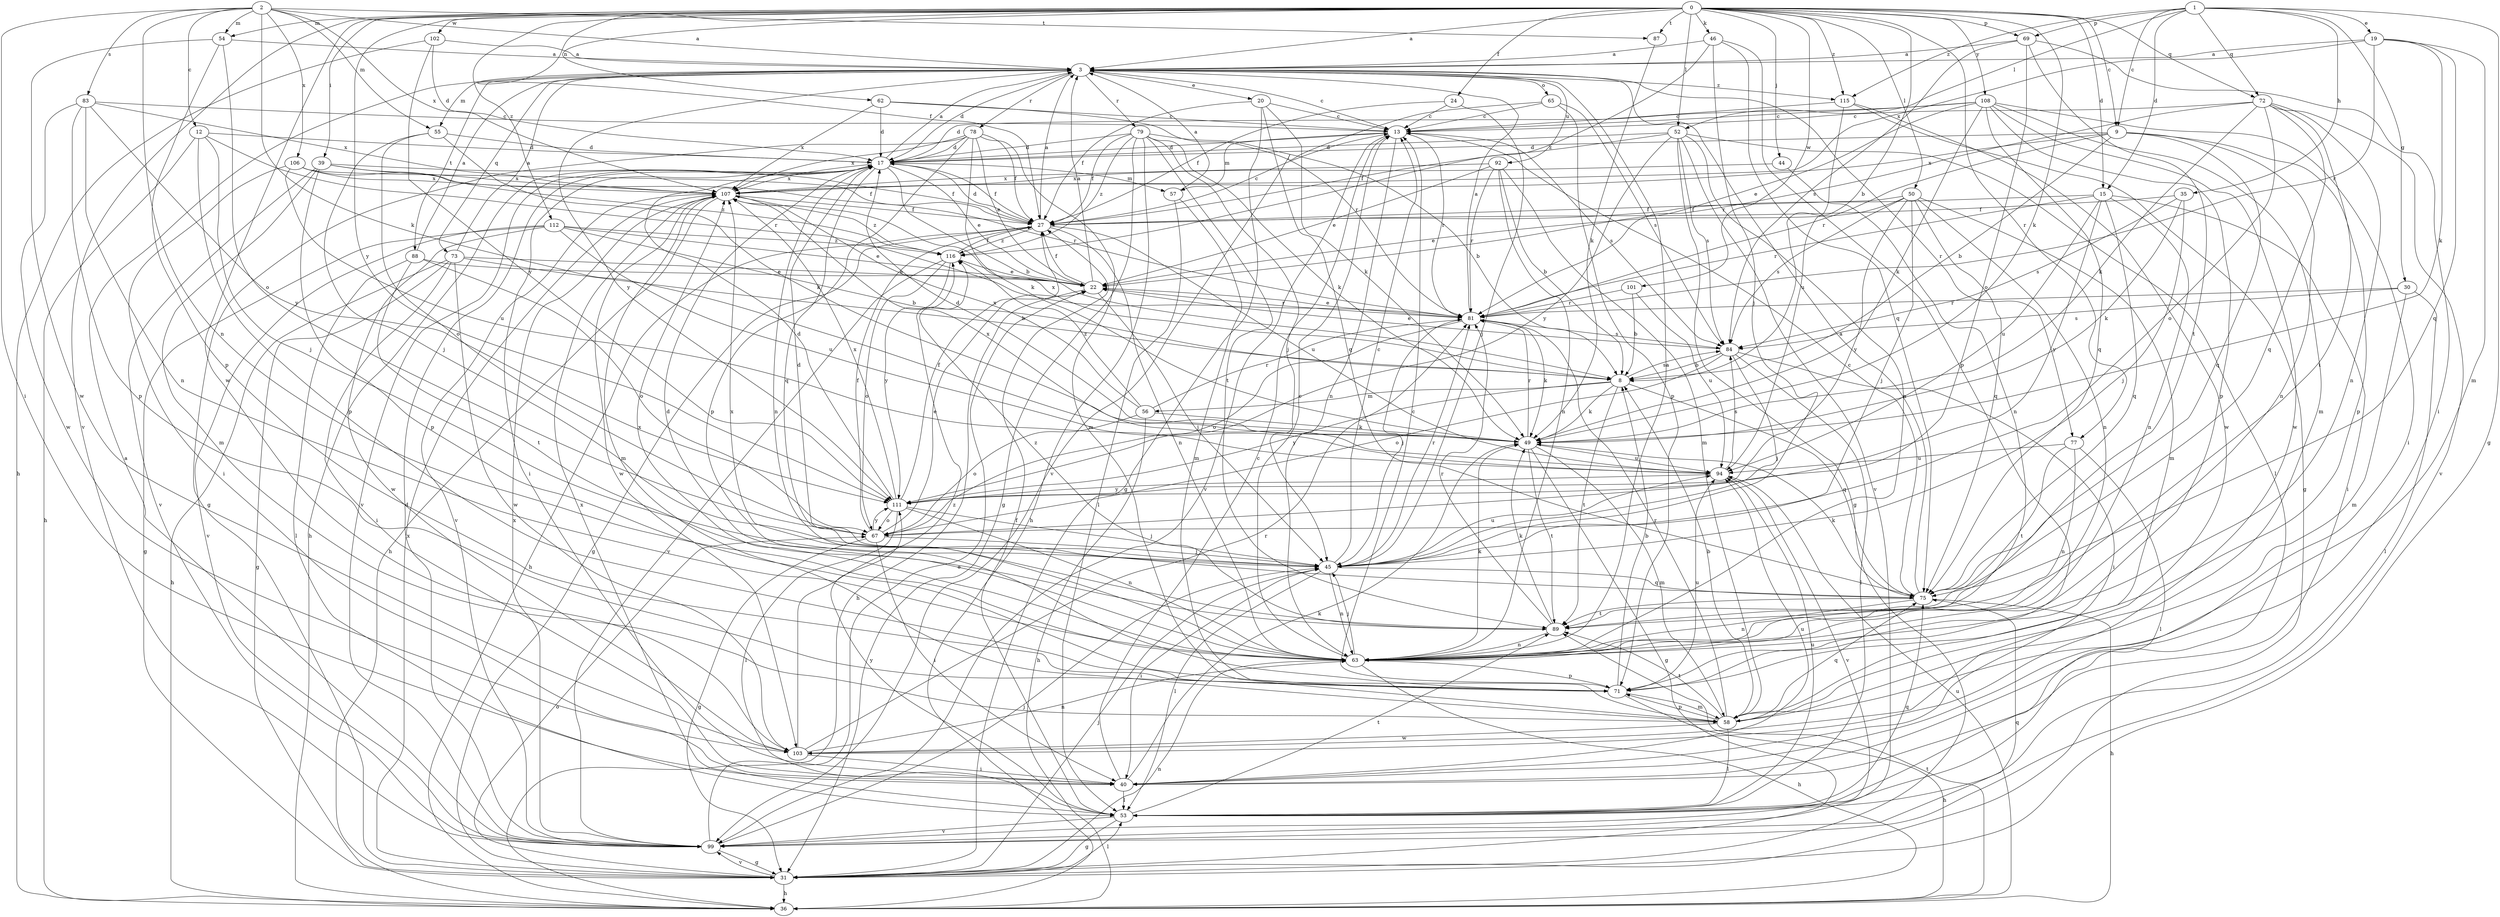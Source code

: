 strict digraph  {
0;
1;
2;
3;
8;
9;
12;
13;
15;
17;
19;
20;
22;
24;
27;
30;
31;
35;
36;
39;
40;
44;
45;
46;
49;
50;
52;
53;
54;
55;
56;
57;
58;
62;
63;
65;
67;
69;
71;
72;
73;
75;
77;
78;
79;
81;
83;
84;
87;
88;
89;
92;
94;
99;
101;
102;
103;
106;
107;
108;
111;
112;
115;
116;
0 -> 3  [label=a];
0 -> 8  [label=b];
0 -> 9  [label=c];
0 -> 15  [label=d];
0 -> 24  [label=f];
0 -> 27  [label=f];
0 -> 39  [label=i];
0 -> 44  [label=j];
0 -> 46  [label=k];
0 -> 49  [label=k];
0 -> 50  [label=l];
0 -> 52  [label=l];
0 -> 54  [label=m];
0 -> 62  [label=n];
0 -> 69  [label=p];
0 -> 72  [label=q];
0 -> 77  [label=r];
0 -> 87  [label=t];
0 -> 99  [label=v];
0 -> 101  [label=w];
0 -> 102  [label=w];
0 -> 103  [label=w];
0 -> 108  [label=y];
0 -> 111  [label=y];
0 -> 112  [label=z];
0 -> 115  [label=z];
1 -> 9  [label=c];
1 -> 15  [label=d];
1 -> 19  [label=e];
1 -> 30  [label=g];
1 -> 31  [label=g];
1 -> 35  [label=h];
1 -> 52  [label=l];
1 -> 69  [label=p];
1 -> 72  [label=q];
1 -> 115  [label=z];
2 -> 3  [label=a];
2 -> 12  [label=c];
2 -> 40  [label=i];
2 -> 49  [label=k];
2 -> 54  [label=m];
2 -> 55  [label=m];
2 -> 63  [label=n];
2 -> 83  [label=s];
2 -> 87  [label=t];
2 -> 106  [label=x];
2 -> 107  [label=x];
3 -> 13  [label=c];
3 -> 17  [label=d];
3 -> 20  [label=e];
3 -> 55  [label=m];
3 -> 65  [label=o];
3 -> 73  [label=q];
3 -> 77  [label=r];
3 -> 78  [label=r];
3 -> 79  [label=r];
3 -> 88  [label=t];
3 -> 92  [label=u];
3 -> 111  [label=y];
3 -> 115  [label=z];
8 -> 49  [label=k];
8 -> 56  [label=m];
8 -> 75  [label=q];
8 -> 84  [label=s];
8 -> 89  [label=t];
8 -> 107  [label=x];
8 -> 111  [label=y];
9 -> 8  [label=b];
9 -> 17  [label=d];
9 -> 63  [label=n];
9 -> 71  [label=p];
9 -> 75  [label=q];
9 -> 81  [label=r];
9 -> 107  [label=x];
12 -> 17  [label=d];
12 -> 36  [label=h];
12 -> 45  [label=j];
12 -> 71  [label=p];
12 -> 81  [label=r];
13 -> 17  [label=d];
13 -> 57  [label=m];
13 -> 63  [label=n];
13 -> 81  [label=r];
13 -> 84  [label=s];
13 -> 99  [label=v];
15 -> 27  [label=f];
15 -> 40  [label=i];
15 -> 63  [label=n];
15 -> 75  [label=q];
15 -> 81  [label=r];
15 -> 94  [label=u];
15 -> 111  [label=y];
17 -> 3  [label=a];
17 -> 8  [label=b];
17 -> 22  [label=e];
17 -> 27  [label=f];
17 -> 36  [label=h];
17 -> 40  [label=i];
17 -> 57  [label=m];
17 -> 63  [label=n];
17 -> 75  [label=q];
17 -> 99  [label=v];
17 -> 107  [label=x];
19 -> 3  [label=a];
19 -> 49  [label=k];
19 -> 58  [label=m];
19 -> 75  [label=q];
19 -> 81  [label=r];
19 -> 107  [label=x];
20 -> 13  [label=c];
20 -> 27  [label=f];
20 -> 31  [label=g];
20 -> 49  [label=k];
20 -> 75  [label=q];
22 -> 3  [label=a];
22 -> 27  [label=f];
22 -> 36  [label=h];
22 -> 45  [label=j];
22 -> 81  [label=r];
24 -> 13  [label=c];
24 -> 27  [label=f];
24 -> 45  [label=j];
27 -> 3  [label=a];
27 -> 13  [label=c];
27 -> 17  [label=d];
27 -> 31  [label=g];
27 -> 36  [label=h];
27 -> 63  [label=n];
27 -> 94  [label=u];
27 -> 116  [label=z];
30 -> 53  [label=l];
30 -> 58  [label=m];
30 -> 81  [label=r];
30 -> 84  [label=s];
31 -> 36  [label=h];
31 -> 45  [label=j];
31 -> 53  [label=l];
31 -> 63  [label=n];
31 -> 67  [label=o];
31 -> 99  [label=v];
31 -> 107  [label=x];
35 -> 27  [label=f];
35 -> 45  [label=j];
35 -> 49  [label=k];
35 -> 84  [label=s];
36 -> 89  [label=t];
36 -> 94  [label=u];
39 -> 27  [label=f];
39 -> 58  [label=m];
39 -> 71  [label=p];
39 -> 99  [label=v];
39 -> 107  [label=x];
39 -> 116  [label=z];
40 -> 13  [label=c];
40 -> 49  [label=k];
40 -> 53  [label=l];
40 -> 94  [label=u];
44 -> 63  [label=n];
44 -> 107  [label=x];
45 -> 13  [label=c];
45 -> 17  [label=d];
45 -> 40  [label=i];
45 -> 53  [label=l];
45 -> 63  [label=n];
45 -> 75  [label=q];
45 -> 81  [label=r];
45 -> 94  [label=u];
46 -> 3  [label=a];
46 -> 45  [label=j];
46 -> 71  [label=p];
46 -> 75  [label=q];
46 -> 116  [label=z];
49 -> 17  [label=d];
49 -> 31  [label=g];
49 -> 58  [label=m];
49 -> 81  [label=r];
49 -> 89  [label=t];
49 -> 94  [label=u];
50 -> 22  [label=e];
50 -> 27  [label=f];
50 -> 45  [label=j];
50 -> 58  [label=m];
50 -> 63  [label=n];
50 -> 75  [label=q];
50 -> 84  [label=s];
50 -> 111  [label=y];
52 -> 17  [label=d];
52 -> 27  [label=f];
52 -> 31  [label=g];
52 -> 53  [label=l];
52 -> 63  [label=n];
52 -> 84  [label=s];
52 -> 99  [label=v];
52 -> 111  [label=y];
53 -> 27  [label=f];
53 -> 31  [label=g];
53 -> 75  [label=q];
53 -> 89  [label=t];
53 -> 94  [label=u];
53 -> 99  [label=v];
53 -> 107  [label=x];
53 -> 111  [label=y];
54 -> 3  [label=a];
54 -> 67  [label=o];
54 -> 71  [label=p];
54 -> 103  [label=w];
55 -> 17  [label=d];
55 -> 45  [label=j];
55 -> 49  [label=k];
55 -> 67  [label=o];
56 -> 36  [label=h];
56 -> 49  [label=k];
56 -> 67  [label=o];
56 -> 81  [label=r];
56 -> 107  [label=x];
56 -> 116  [label=z];
57 -> 3  [label=a];
57 -> 53  [label=l];
57 -> 58  [label=m];
58 -> 8  [label=b];
58 -> 53  [label=l];
58 -> 71  [label=p];
58 -> 75  [label=q];
58 -> 81  [label=r];
58 -> 89  [label=t];
58 -> 103  [label=w];
62 -> 13  [label=c];
62 -> 17  [label=d];
62 -> 81  [label=r];
62 -> 107  [label=x];
63 -> 3  [label=a];
63 -> 13  [label=c];
63 -> 17  [label=d];
63 -> 36  [label=h];
63 -> 45  [label=j];
63 -> 49  [label=k];
63 -> 71  [label=p];
63 -> 107  [label=x];
65 -> 13  [label=c];
65 -> 71  [label=p];
65 -> 84  [label=s];
65 -> 99  [label=v];
67 -> 22  [label=e];
67 -> 27  [label=f];
67 -> 31  [label=g];
67 -> 40  [label=i];
67 -> 45  [label=j];
67 -> 111  [label=y];
69 -> 3  [label=a];
69 -> 40  [label=i];
69 -> 67  [label=o];
69 -> 84  [label=s];
69 -> 89  [label=t];
71 -> 8  [label=b];
71 -> 13  [label=c];
71 -> 36  [label=h];
71 -> 58  [label=m];
71 -> 94  [label=u];
72 -> 13  [label=c];
72 -> 49  [label=k];
72 -> 63  [label=n];
72 -> 67  [label=o];
72 -> 75  [label=q];
72 -> 81  [label=r];
72 -> 89  [label=t];
72 -> 99  [label=v];
73 -> 3  [label=a];
73 -> 8  [label=b];
73 -> 22  [label=e];
73 -> 31  [label=g];
73 -> 36  [label=h];
73 -> 40  [label=i];
73 -> 103  [label=w];
75 -> 3  [label=a];
75 -> 13  [label=c];
75 -> 36  [label=h];
75 -> 49  [label=k];
75 -> 63  [label=n];
75 -> 89  [label=t];
77 -> 53  [label=l];
77 -> 63  [label=n];
77 -> 89  [label=t];
77 -> 94  [label=u];
78 -> 17  [label=d];
78 -> 22  [label=e];
78 -> 27  [label=f];
78 -> 31  [label=g];
78 -> 49  [label=k];
78 -> 58  [label=m];
78 -> 71  [label=p];
78 -> 107  [label=x];
79 -> 8  [label=b];
79 -> 17  [label=d];
79 -> 27  [label=f];
79 -> 31  [label=g];
79 -> 36  [label=h];
79 -> 45  [label=j];
79 -> 49  [label=k];
79 -> 89  [label=t];
79 -> 116  [label=z];
81 -> 3  [label=a];
81 -> 22  [label=e];
81 -> 45  [label=j];
81 -> 49  [label=k];
81 -> 67  [label=o];
81 -> 84  [label=s];
83 -> 13  [label=c];
83 -> 63  [label=n];
83 -> 71  [label=p];
83 -> 103  [label=w];
83 -> 107  [label=x];
83 -> 111  [label=y];
84 -> 8  [label=b];
84 -> 22  [label=e];
84 -> 40  [label=i];
84 -> 45  [label=j];
84 -> 53  [label=l];
84 -> 67  [label=o];
87 -> 49  [label=k];
88 -> 3  [label=a];
88 -> 22  [label=e];
88 -> 53  [label=l];
88 -> 67  [label=o];
88 -> 89  [label=t];
89 -> 49  [label=k];
89 -> 63  [label=n];
89 -> 81  [label=r];
89 -> 107  [label=x];
89 -> 116  [label=z];
92 -> 8  [label=b];
92 -> 22  [label=e];
92 -> 58  [label=m];
92 -> 63  [label=n];
92 -> 81  [label=r];
92 -> 107  [label=x];
94 -> 84  [label=s];
94 -> 99  [label=v];
94 -> 107  [label=x];
94 -> 111  [label=y];
99 -> 3  [label=a];
99 -> 17  [label=d];
99 -> 22  [label=e];
99 -> 31  [label=g];
99 -> 45  [label=j];
99 -> 75  [label=q];
99 -> 107  [label=x];
101 -> 8  [label=b];
101 -> 81  [label=r];
101 -> 94  [label=u];
102 -> 3  [label=a];
102 -> 17  [label=d];
102 -> 36  [label=h];
102 -> 111  [label=y];
103 -> 40  [label=i];
103 -> 63  [label=n];
103 -> 81  [label=r];
103 -> 116  [label=z];
106 -> 27  [label=f];
106 -> 40  [label=i];
106 -> 81  [label=r];
106 -> 94  [label=u];
106 -> 107  [label=x];
107 -> 27  [label=f];
107 -> 36  [label=h];
107 -> 58  [label=m];
107 -> 99  [label=v];
107 -> 103  [label=w];
107 -> 116  [label=z];
108 -> 13  [label=c];
108 -> 17  [label=d];
108 -> 22  [label=e];
108 -> 40  [label=i];
108 -> 49  [label=k];
108 -> 58  [label=m];
108 -> 71  [label=p];
108 -> 75  [label=q];
108 -> 103  [label=w];
111 -> 17  [label=d];
111 -> 27  [label=f];
111 -> 45  [label=j];
111 -> 53  [label=l];
111 -> 63  [label=n];
111 -> 67  [label=o];
111 -> 107  [label=x];
112 -> 8  [label=b];
112 -> 22  [label=e];
112 -> 31  [label=g];
112 -> 94  [label=u];
112 -> 99  [label=v];
112 -> 103  [label=w];
112 -> 116  [label=z];
115 -> 13  [label=c];
115 -> 31  [label=g];
115 -> 94  [label=u];
115 -> 103  [label=w];
116 -> 22  [label=e];
116 -> 27  [label=f];
116 -> 67  [label=o];
116 -> 99  [label=v];
116 -> 111  [label=y];
}
